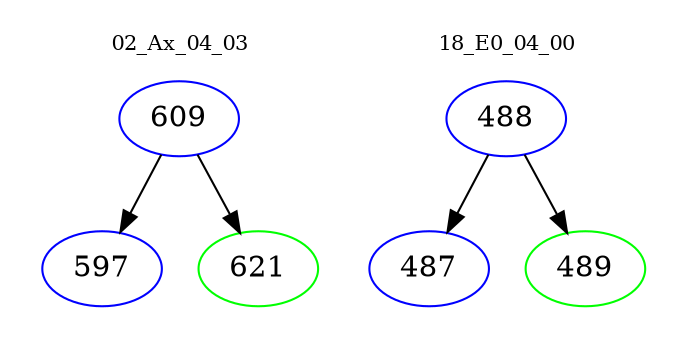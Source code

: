 digraph{
subgraph cluster_0 {
color = white
label = "02_Ax_04_03";
fontsize=10;
T0_609 [label="609", color="blue"]
T0_609 -> T0_597 [color="black"]
T0_597 [label="597", color="blue"]
T0_609 -> T0_621 [color="black"]
T0_621 [label="621", color="green"]
}
subgraph cluster_1 {
color = white
label = "18_E0_04_00";
fontsize=10;
T1_488 [label="488", color="blue"]
T1_488 -> T1_487 [color="black"]
T1_487 [label="487", color="blue"]
T1_488 -> T1_489 [color="black"]
T1_489 [label="489", color="green"]
}
}

